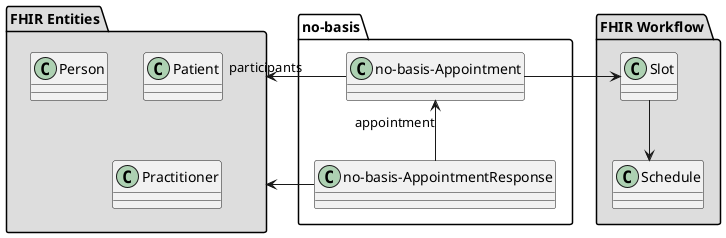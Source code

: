 @startuml
skinparam linetype ortho

package "no-basis" {
class "no-basis-Appointment" as class1 
class "no-basis-AppointmentResponse" as class2
class2 -up-> class1 : appointment
}

package "FHIR Entities" #DDDDDD {
class "Patient" as class4
class "Practitioner" as class5

class4 -down[hidden]-> class5
class "Person" as class6
}

package "FHIR Workflow" #DDDDDD {
class "Schedule" as class7
class "Slot" as class8

class8 -down-> class7
}

'class1 -left-> class4
class1 -left-> "FHIR Entities" :participants
class2 -left-> "FHIR Entities" 
'"FHIR Entities" -right-> class1
class1 -right-> class8

'class1 -left-> "FHIR Entities" 
'class2 -left-> "FHIR Entities"
'"FHIR Entities" -left[hidden]-> "FHIR Workflow"
@enduml